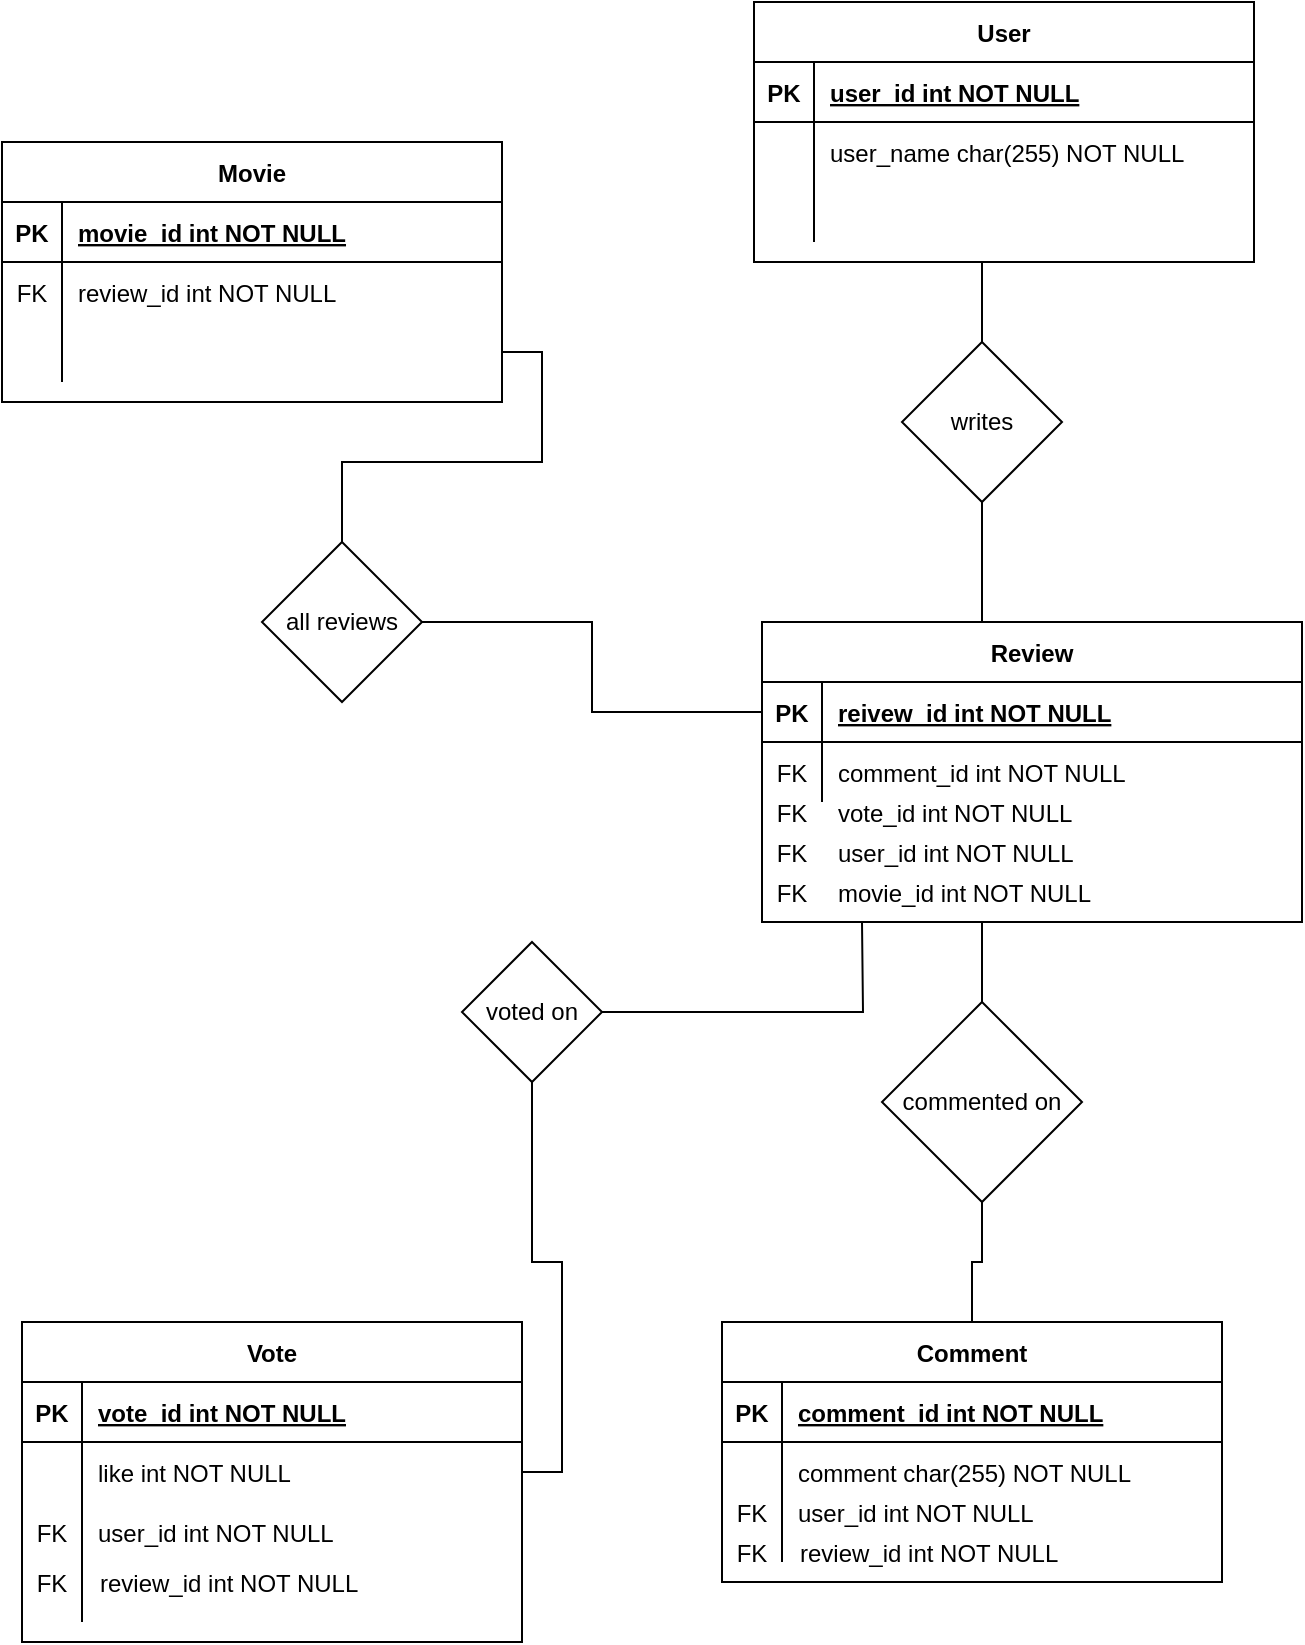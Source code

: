 <mxfile version="20.8.5" type="device"><diagram id="R2lEEEUBdFMjLlhIrx00" name="Page-1"><mxGraphModel dx="1050" dy="1673" grid="1" gridSize="10" guides="1" tooltips="1" connect="1" arrows="1" fold="1" page="1" pageScale="1" pageWidth="850" pageHeight="1100" math="0" shadow="0" extFonts="Permanent Marker^https://fonts.googleapis.com/css?family=Permanent+Marker"><root><mxCell id="0"/><mxCell id="1" parent="0"/><mxCell id="C-vyLk0tnHw3VtMMgP7b-2" value="Comment" style="shape=table;startSize=30;container=1;collapsible=1;childLayout=tableLayout;fixedRows=1;rowLines=0;fontStyle=1;align=center;resizeLast=1;" parent="1" vertex="1"><mxGeometry x="440" y="420" width="250" height="130" as="geometry"/></mxCell><mxCell id="C-vyLk0tnHw3VtMMgP7b-3" value="" style="shape=partialRectangle;collapsible=0;dropTarget=0;pointerEvents=0;fillColor=none;points=[[0,0.5],[1,0.5]];portConstraint=eastwest;top=0;left=0;right=0;bottom=1;" parent="C-vyLk0tnHw3VtMMgP7b-2" vertex="1"><mxGeometry y="30" width="250" height="30" as="geometry"/></mxCell><mxCell id="C-vyLk0tnHw3VtMMgP7b-4" value="PK" style="shape=partialRectangle;overflow=hidden;connectable=0;fillColor=none;top=0;left=0;bottom=0;right=0;fontStyle=1;" parent="C-vyLk0tnHw3VtMMgP7b-3" vertex="1"><mxGeometry width="30" height="30" as="geometry"><mxRectangle width="30" height="30" as="alternateBounds"/></mxGeometry></mxCell><mxCell id="C-vyLk0tnHw3VtMMgP7b-5" value="comment_id int NOT NULL" style="shape=partialRectangle;overflow=hidden;connectable=0;fillColor=none;top=0;left=0;bottom=0;right=0;align=left;spacingLeft=6;fontStyle=5;" parent="C-vyLk0tnHw3VtMMgP7b-3" vertex="1"><mxGeometry x="30" width="220" height="30" as="geometry"><mxRectangle width="220" height="30" as="alternateBounds"/></mxGeometry></mxCell><mxCell id="C-vyLk0tnHw3VtMMgP7b-6" value="" style="shape=partialRectangle;collapsible=0;dropTarget=0;pointerEvents=0;fillColor=none;points=[[0,0.5],[1,0.5]];portConstraint=eastwest;top=0;left=0;right=0;bottom=0;" parent="C-vyLk0tnHw3VtMMgP7b-2" vertex="1"><mxGeometry y="60" width="250" height="30" as="geometry"/></mxCell><mxCell id="C-vyLk0tnHw3VtMMgP7b-7" value="" style="shape=partialRectangle;overflow=hidden;connectable=0;fillColor=none;top=0;left=0;bottom=0;right=0;" parent="C-vyLk0tnHw3VtMMgP7b-6" vertex="1"><mxGeometry width="30" height="30" as="geometry"><mxRectangle width="30" height="30" as="alternateBounds"/></mxGeometry></mxCell><mxCell id="C-vyLk0tnHw3VtMMgP7b-8" value="comment char(255) NOT NULL" style="shape=partialRectangle;overflow=hidden;connectable=0;fillColor=none;top=0;left=0;bottom=0;right=0;align=left;spacingLeft=6;" parent="C-vyLk0tnHw3VtMMgP7b-6" vertex="1"><mxGeometry x="30" width="220" height="30" as="geometry"><mxRectangle width="220" height="30" as="alternateBounds"/></mxGeometry></mxCell><mxCell id="C-vyLk0tnHw3VtMMgP7b-9" value="" style="shape=partialRectangle;collapsible=0;dropTarget=0;pointerEvents=0;fillColor=none;points=[[0,0.5],[1,0.5]];portConstraint=eastwest;top=0;left=0;right=0;bottom=0;" parent="C-vyLk0tnHw3VtMMgP7b-2" vertex="1"><mxGeometry y="90" width="250" height="30" as="geometry"/></mxCell><mxCell id="C-vyLk0tnHw3VtMMgP7b-10" value="" style="shape=partialRectangle;overflow=hidden;connectable=0;fillColor=none;top=0;left=0;bottom=0;right=0;" parent="C-vyLk0tnHw3VtMMgP7b-9" vertex="1"><mxGeometry width="30" height="30" as="geometry"><mxRectangle width="30" height="30" as="alternateBounds"/></mxGeometry></mxCell><mxCell id="C-vyLk0tnHw3VtMMgP7b-11" value="" style="shape=partialRectangle;overflow=hidden;connectable=0;fillColor=none;top=0;left=0;bottom=0;right=0;align=left;spacingLeft=6;" parent="C-vyLk0tnHw3VtMMgP7b-9" vertex="1"><mxGeometry x="30" width="220" height="30" as="geometry"><mxRectangle width="220" height="30" as="alternateBounds"/></mxGeometry></mxCell><mxCell id="C-vyLk0tnHw3VtMMgP7b-13" value="User" style="shape=table;startSize=30;container=1;collapsible=1;childLayout=tableLayout;fixedRows=1;rowLines=0;fontStyle=1;align=center;resizeLast=1;" parent="1" vertex="1"><mxGeometry x="456" y="-240" width="250" height="130" as="geometry"/></mxCell><mxCell id="C-vyLk0tnHw3VtMMgP7b-14" value="" style="shape=partialRectangle;collapsible=0;dropTarget=0;pointerEvents=0;fillColor=none;points=[[0,0.5],[1,0.5]];portConstraint=eastwest;top=0;left=0;right=0;bottom=1;" parent="C-vyLk0tnHw3VtMMgP7b-13" vertex="1"><mxGeometry y="30" width="250" height="30" as="geometry"/></mxCell><mxCell id="C-vyLk0tnHw3VtMMgP7b-15" value="PK" style="shape=partialRectangle;overflow=hidden;connectable=0;fillColor=none;top=0;left=0;bottom=0;right=0;fontStyle=1;" parent="C-vyLk0tnHw3VtMMgP7b-14" vertex="1"><mxGeometry width="30" height="30" as="geometry"><mxRectangle width="30" height="30" as="alternateBounds"/></mxGeometry></mxCell><mxCell id="C-vyLk0tnHw3VtMMgP7b-16" value="user_id int NOT NULL" style="shape=partialRectangle;overflow=hidden;connectable=0;fillColor=none;top=0;left=0;bottom=0;right=0;align=left;spacingLeft=6;fontStyle=5;" parent="C-vyLk0tnHw3VtMMgP7b-14" vertex="1"><mxGeometry x="30" width="220" height="30" as="geometry"><mxRectangle width="220" height="30" as="alternateBounds"/></mxGeometry></mxCell><mxCell id="C-vyLk0tnHw3VtMMgP7b-17" value="" style="shape=partialRectangle;collapsible=0;dropTarget=0;pointerEvents=0;fillColor=none;points=[[0,0.5],[1,0.5]];portConstraint=eastwest;top=0;left=0;right=0;bottom=0;" parent="C-vyLk0tnHw3VtMMgP7b-13" vertex="1"><mxGeometry y="60" width="250" height="30" as="geometry"/></mxCell><mxCell id="C-vyLk0tnHw3VtMMgP7b-18" value="" style="shape=partialRectangle;overflow=hidden;connectable=0;fillColor=none;top=0;left=0;bottom=0;right=0;" parent="C-vyLk0tnHw3VtMMgP7b-17" vertex="1"><mxGeometry width="30" height="30" as="geometry"><mxRectangle width="30" height="30" as="alternateBounds"/></mxGeometry></mxCell><mxCell id="C-vyLk0tnHw3VtMMgP7b-19" value="user_name char(255) NOT NULL" style="shape=partialRectangle;overflow=hidden;connectable=0;fillColor=none;top=0;left=0;bottom=0;right=0;align=left;spacingLeft=6;" parent="C-vyLk0tnHw3VtMMgP7b-17" vertex="1"><mxGeometry x="30" width="220" height="30" as="geometry"><mxRectangle width="220" height="30" as="alternateBounds"/></mxGeometry></mxCell><mxCell id="C-vyLk0tnHw3VtMMgP7b-20" value="" style="shape=partialRectangle;collapsible=0;dropTarget=0;pointerEvents=0;fillColor=none;points=[[0,0.5],[1,0.5]];portConstraint=eastwest;top=0;left=0;right=0;bottom=0;" parent="C-vyLk0tnHw3VtMMgP7b-13" vertex="1"><mxGeometry y="90" width="250" height="30" as="geometry"/></mxCell><mxCell id="C-vyLk0tnHw3VtMMgP7b-21" value="" style="shape=partialRectangle;overflow=hidden;connectable=0;fillColor=none;top=0;left=0;bottom=0;right=0;" parent="C-vyLk0tnHw3VtMMgP7b-20" vertex="1"><mxGeometry width="30" height="30" as="geometry"><mxRectangle width="30" height="30" as="alternateBounds"/></mxGeometry></mxCell><mxCell id="C-vyLk0tnHw3VtMMgP7b-22" value="" style="shape=partialRectangle;overflow=hidden;connectable=0;fillColor=none;top=0;left=0;bottom=0;right=0;align=left;spacingLeft=6;" parent="C-vyLk0tnHw3VtMMgP7b-20" vertex="1"><mxGeometry x="30" width="220" height="30" as="geometry"><mxRectangle width="220" height="30" as="alternateBounds"/></mxGeometry></mxCell><mxCell id="C-vyLk0tnHw3VtMMgP7b-23" value="Review" style="shape=table;startSize=30;container=1;collapsible=1;childLayout=tableLayout;fixedRows=1;rowLines=0;fontStyle=1;align=center;resizeLast=1;" parent="1" vertex="1"><mxGeometry x="460" y="70" width="270" height="150" as="geometry"/></mxCell><mxCell id="C-vyLk0tnHw3VtMMgP7b-24" value="" style="shape=partialRectangle;collapsible=0;dropTarget=0;pointerEvents=0;fillColor=none;points=[[0,0.5],[1,0.5]];portConstraint=eastwest;top=0;left=0;right=0;bottom=1;" parent="C-vyLk0tnHw3VtMMgP7b-23" vertex="1"><mxGeometry y="30" width="270" height="30" as="geometry"/></mxCell><mxCell id="C-vyLk0tnHw3VtMMgP7b-25" value="PK" style="shape=partialRectangle;overflow=hidden;connectable=0;fillColor=none;top=0;left=0;bottom=0;right=0;fontStyle=1;" parent="C-vyLk0tnHw3VtMMgP7b-24" vertex="1"><mxGeometry width="30" height="30" as="geometry"><mxRectangle width="30" height="30" as="alternateBounds"/></mxGeometry></mxCell><mxCell id="C-vyLk0tnHw3VtMMgP7b-26" value="reivew_id int NOT NULL" style="shape=partialRectangle;overflow=hidden;connectable=0;fillColor=none;top=0;left=0;bottom=0;right=0;align=left;spacingLeft=6;fontStyle=5;" parent="C-vyLk0tnHw3VtMMgP7b-24" vertex="1"><mxGeometry x="30" width="240" height="30" as="geometry"><mxRectangle width="240" height="30" as="alternateBounds"/></mxGeometry></mxCell><mxCell id="C-vyLk0tnHw3VtMMgP7b-27" value="" style="shape=partialRectangle;collapsible=0;dropTarget=0;pointerEvents=0;fillColor=none;points=[[0,0.5],[1,0.5]];portConstraint=eastwest;top=0;left=0;right=0;bottom=0;" parent="C-vyLk0tnHw3VtMMgP7b-23" vertex="1"><mxGeometry y="60" width="270" height="30" as="geometry"/></mxCell><mxCell id="C-vyLk0tnHw3VtMMgP7b-28" value="FK" style="shape=partialRectangle;overflow=hidden;connectable=0;fillColor=none;top=0;left=0;bottom=0;right=0;" parent="C-vyLk0tnHw3VtMMgP7b-27" vertex="1"><mxGeometry width="30" height="30" as="geometry"><mxRectangle width="30" height="30" as="alternateBounds"/></mxGeometry></mxCell><mxCell id="C-vyLk0tnHw3VtMMgP7b-29" value="comment_id int NOT NULL" style="shape=partialRectangle;overflow=hidden;connectable=0;fillColor=none;top=0;left=0;bottom=0;right=0;align=left;spacingLeft=6;" parent="C-vyLk0tnHw3VtMMgP7b-27" vertex="1"><mxGeometry x="30" width="240" height="30" as="geometry"><mxRectangle width="240" height="30" as="alternateBounds"/></mxGeometry></mxCell><mxCell id="yyWqcUYX5Q86E5g2cRC1-1" value="Vote" style="shape=table;startSize=30;container=1;collapsible=1;childLayout=tableLayout;fixedRows=1;rowLines=0;fontStyle=1;align=center;resizeLast=1;" parent="1" vertex="1"><mxGeometry x="90" y="420" width="250" height="160" as="geometry"/></mxCell><mxCell id="yyWqcUYX5Q86E5g2cRC1-2" value="" style="shape=partialRectangle;collapsible=0;dropTarget=0;pointerEvents=0;fillColor=none;points=[[0,0.5],[1,0.5]];portConstraint=eastwest;top=0;left=0;right=0;bottom=1;" parent="yyWqcUYX5Q86E5g2cRC1-1" vertex="1"><mxGeometry y="30" width="250" height="30" as="geometry"/></mxCell><mxCell id="yyWqcUYX5Q86E5g2cRC1-3" value="PK" style="shape=partialRectangle;overflow=hidden;connectable=0;fillColor=none;top=0;left=0;bottom=0;right=0;fontStyle=1;" parent="yyWqcUYX5Q86E5g2cRC1-2" vertex="1"><mxGeometry width="30" height="30" as="geometry"><mxRectangle width="30" height="30" as="alternateBounds"/></mxGeometry></mxCell><mxCell id="yyWqcUYX5Q86E5g2cRC1-4" value="vote_id int NOT NULL" style="shape=partialRectangle;overflow=hidden;connectable=0;fillColor=none;top=0;left=0;bottom=0;right=0;align=left;spacingLeft=6;fontStyle=5;" parent="yyWqcUYX5Q86E5g2cRC1-2" vertex="1"><mxGeometry x="30" width="220" height="30" as="geometry"><mxRectangle width="220" height="30" as="alternateBounds"/></mxGeometry></mxCell><mxCell id="yyWqcUYX5Q86E5g2cRC1-8" value="" style="shape=partialRectangle;collapsible=0;dropTarget=0;pointerEvents=0;fillColor=none;points=[[0,0.5],[1,0.5]];portConstraint=eastwest;top=0;left=0;right=0;bottom=0;" parent="yyWqcUYX5Q86E5g2cRC1-1" vertex="1"><mxGeometry y="60" width="250" height="30" as="geometry"/></mxCell><mxCell id="yyWqcUYX5Q86E5g2cRC1-9" value="" style="shape=partialRectangle;overflow=hidden;connectable=0;fillColor=none;top=0;left=0;bottom=0;right=0;" parent="yyWqcUYX5Q86E5g2cRC1-8" vertex="1"><mxGeometry width="30" height="30" as="geometry"><mxRectangle width="30" height="30" as="alternateBounds"/></mxGeometry></mxCell><mxCell id="yyWqcUYX5Q86E5g2cRC1-10" value="like int NOT NULL " style="shape=partialRectangle;overflow=hidden;connectable=0;fillColor=none;top=0;left=0;bottom=0;right=0;align=left;spacingLeft=6;" parent="yyWqcUYX5Q86E5g2cRC1-8" vertex="1"><mxGeometry x="30" width="220" height="30" as="geometry"><mxRectangle width="220" height="30" as="alternateBounds"/></mxGeometry></mxCell><mxCell id="yyWqcUYX5Q86E5g2cRC1-29" value="" style="shape=partialRectangle;collapsible=0;dropTarget=0;pointerEvents=0;fillColor=none;points=[[0,0.5],[1,0.5]];portConstraint=eastwest;top=0;left=0;right=0;bottom=0;" parent="yyWqcUYX5Q86E5g2cRC1-1" vertex="1"><mxGeometry y="90" width="250" height="30" as="geometry"/></mxCell><mxCell id="yyWqcUYX5Q86E5g2cRC1-30" value="" style="shape=partialRectangle;overflow=hidden;connectable=0;fillColor=none;top=0;left=0;bottom=0;right=0;" parent="yyWqcUYX5Q86E5g2cRC1-29" vertex="1"><mxGeometry width="30" height="30" as="geometry"><mxRectangle width="30" height="30" as="alternateBounds"/></mxGeometry></mxCell><mxCell id="yyWqcUYX5Q86E5g2cRC1-31" value="user_id int NOT NULL" style="shape=partialRectangle;overflow=hidden;connectable=0;fillColor=none;top=0;left=0;bottom=0;right=0;align=left;spacingLeft=6;" parent="yyWqcUYX5Q86E5g2cRC1-29" vertex="1"><mxGeometry x="30" width="220" height="30" as="geometry"><mxRectangle width="220" height="30" as="alternateBounds"/></mxGeometry></mxCell><mxCell id="yyWqcUYX5Q86E5g2cRC1-5" value="" style="shape=partialRectangle;collapsible=0;dropTarget=0;pointerEvents=0;fillColor=none;points=[[0,0.5],[1,0.5]];portConstraint=eastwest;top=0;left=0;right=0;bottom=0;" parent="yyWqcUYX5Q86E5g2cRC1-1" vertex="1"><mxGeometry y="120" width="250" height="30" as="geometry"/></mxCell><mxCell id="yyWqcUYX5Q86E5g2cRC1-6" value="" style="shape=partialRectangle;overflow=hidden;connectable=0;fillColor=none;top=0;left=0;bottom=0;right=0;" parent="yyWqcUYX5Q86E5g2cRC1-5" vertex="1"><mxGeometry width="30" height="30" as="geometry"><mxRectangle width="30" height="30" as="alternateBounds"/></mxGeometry></mxCell><mxCell id="yyWqcUYX5Q86E5g2cRC1-7" value="" style="shape=partialRectangle;overflow=hidden;connectable=0;fillColor=none;top=0;left=0;bottom=0;right=0;align=left;spacingLeft=6;" parent="yyWqcUYX5Q86E5g2cRC1-5" vertex="1"><mxGeometry x="30" width="220" height="30" as="geometry"><mxRectangle width="220" height="30" as="alternateBounds"/></mxGeometry></mxCell><mxCell id="yyWqcUYX5Q86E5g2cRC1-12" value="FK" style="shape=partialRectangle;overflow=hidden;connectable=0;fillColor=none;top=0;left=0;bottom=0;right=0;" parent="1" vertex="1"><mxGeometry x="460" y="150" width="30" height="30" as="geometry"><mxRectangle width="30" height="30" as="alternateBounds"/></mxGeometry></mxCell><mxCell id="yyWqcUYX5Q86E5g2cRC1-20" value="vote_id int NOT NULL" style="shape=partialRectangle;overflow=hidden;connectable=0;fillColor=none;top=0;left=0;bottom=0;right=0;align=left;spacingLeft=6;" parent="1" vertex="1"><mxGeometry x="490" y="150" width="225" height="30" as="geometry"><mxRectangle width="225" height="30" as="alternateBounds"/></mxGeometry></mxCell><mxCell id="yyWqcUYX5Q86E5g2cRC1-25" style="edgeStyle=orthogonalEdgeStyle;rounded=0;orthogonalLoop=1;jettySize=auto;html=1;endArrow=none;endFill=0;" parent="1" source="yyWqcUYX5Q86E5g2cRC1-21" edge="1"><mxGeometry relative="1" as="geometry"><mxPoint x="570" y="220" as="targetPoint"/></mxGeometry></mxCell><mxCell id="yyWqcUYX5Q86E5g2cRC1-26" style="edgeStyle=orthogonalEdgeStyle;rounded=0;orthogonalLoop=1;jettySize=auto;html=1;entryX=0.5;entryY=0;entryDx=0;entryDy=0;endArrow=none;endFill=0;" parent="1" source="yyWqcUYX5Q86E5g2cRC1-21" target="C-vyLk0tnHw3VtMMgP7b-2" edge="1"><mxGeometry relative="1" as="geometry"/></mxCell><mxCell id="yyWqcUYX5Q86E5g2cRC1-21" value="commented on" style="rhombus;whiteSpace=wrap;html=1;" parent="1" vertex="1"><mxGeometry x="520" y="260" width="100" height="100" as="geometry"/></mxCell><mxCell id="yyWqcUYX5Q86E5g2cRC1-28" style="edgeStyle=orthogonalEdgeStyle;rounded=0;orthogonalLoop=1;jettySize=auto;html=1;endArrow=none;endFill=0;" parent="1" source="yyWqcUYX5Q86E5g2cRC1-22" target="yyWqcUYX5Q86E5g2cRC1-8" edge="1"><mxGeometry relative="1" as="geometry"><mxPoint x="150" y="145" as="targetPoint"/></mxGeometry></mxCell><mxCell id="yyWqcUYX5Q86E5g2cRC1-33" style="edgeStyle=orthogonalEdgeStyle;rounded=0;orthogonalLoop=1;jettySize=auto;html=1;endArrow=none;endFill=0;" parent="1" source="yyWqcUYX5Q86E5g2cRC1-22" edge="1"><mxGeometry relative="1" as="geometry"><mxPoint x="510" y="220" as="targetPoint"/></mxGeometry></mxCell><mxCell id="yyWqcUYX5Q86E5g2cRC1-22" value="voted on" style="rhombus;whiteSpace=wrap;html=1;" parent="1" vertex="1"><mxGeometry x="310" y="230" width="70" height="70" as="geometry"/></mxCell><mxCell id="yyWqcUYX5Q86E5g2cRC1-23" value="FK" style="shape=partialRectangle;overflow=hidden;connectable=0;fillColor=none;top=0;left=0;bottom=0;right=0;" parent="1" vertex="1"><mxGeometry x="440" y="500" width="30" height="30" as="geometry"><mxRectangle width="30" height="30" as="alternateBounds"/></mxGeometry></mxCell><mxCell id="yyWqcUYX5Q86E5g2cRC1-24" value="user_id int NOT NULL" style="shape=partialRectangle;overflow=hidden;connectable=0;fillColor=none;top=0;left=0;bottom=0;right=0;align=left;spacingLeft=6;" parent="1" vertex="1"><mxGeometry x="470" y="500" width="220" height="30" as="geometry"><mxRectangle width="220" height="30" as="alternateBounds"/></mxGeometry></mxCell><mxCell id="yyWqcUYX5Q86E5g2cRC1-32" value="FK" style="shape=partialRectangle;overflow=hidden;connectable=0;fillColor=none;top=0;left=0;bottom=0;right=0;" parent="1" vertex="1"><mxGeometry x="90" y="510" width="30" height="30" as="geometry"><mxRectangle width="30" height="30" as="alternateBounds"/></mxGeometry></mxCell><mxCell id="yyWqcUYX5Q86E5g2cRC1-35" style="edgeStyle=orthogonalEdgeStyle;rounded=0;orthogonalLoop=1;jettySize=auto;html=1;endArrow=none;endFill=0;" parent="1" source="yyWqcUYX5Q86E5g2cRC1-34" edge="1"><mxGeometry relative="1" as="geometry"><mxPoint x="570" y="-110" as="targetPoint"/></mxGeometry></mxCell><mxCell id="yyWqcUYX5Q86E5g2cRC1-42" style="edgeStyle=orthogonalEdgeStyle;rounded=0;orthogonalLoop=1;jettySize=auto;html=1;endArrow=none;endFill=0;" parent="1" source="yyWqcUYX5Q86E5g2cRC1-34" target="C-vyLk0tnHw3VtMMgP7b-23" edge="1"><mxGeometry relative="1" as="geometry"><Array as="points"><mxPoint x="570" y="50"/><mxPoint x="570" y="50"/></Array></mxGeometry></mxCell><mxCell id="yyWqcUYX5Q86E5g2cRC1-34" value="writes" style="rhombus;whiteSpace=wrap;html=1;" parent="1" vertex="1"><mxGeometry x="530" y="-70" width="80" height="80" as="geometry"/></mxCell><mxCell id="yyWqcUYX5Q86E5g2cRC1-37" value="FK" style="shape=partialRectangle;overflow=hidden;connectable=0;fillColor=none;top=0;left=0;bottom=0;right=0;" parent="1" vertex="1"><mxGeometry x="460" y="170" width="30" height="30" as="geometry"><mxRectangle width="30" height="30" as="alternateBounds"/></mxGeometry></mxCell><mxCell id="yyWqcUYX5Q86E5g2cRC1-38" value="user_id int NOT NULL" style="shape=partialRectangle;overflow=hidden;connectable=0;fillColor=none;top=0;left=0;bottom=0;right=0;align=left;spacingLeft=6;" parent="1" vertex="1"><mxGeometry x="490" y="170" width="240" height="30" as="geometry"><mxRectangle width="225" height="30" as="alternateBounds"/></mxGeometry></mxCell><mxCell id="yyWqcUYX5Q86E5g2cRC1-56" style="edgeStyle=orthogonalEdgeStyle;rounded=0;orthogonalLoop=1;jettySize=auto;html=1;entryX=0;entryY=0.5;entryDx=0;entryDy=0;endArrow=none;endFill=0;" parent="1" source="yyWqcUYX5Q86E5g2cRC1-41" target="C-vyLk0tnHw3VtMMgP7b-24" edge="1"><mxGeometry relative="1" as="geometry"/></mxCell><mxCell id="yyWqcUYX5Q86E5g2cRC1-41" value="all reviews" style="rhombus;whiteSpace=wrap;html=1;" parent="1" vertex="1"><mxGeometry x="210" y="30" width="80" height="80" as="geometry"/></mxCell><mxCell id="yyWqcUYX5Q86E5g2cRC1-43" value="Movie" style="shape=table;startSize=30;container=1;collapsible=1;childLayout=tableLayout;fixedRows=1;rowLines=0;fontStyle=1;align=center;resizeLast=1;" parent="1" vertex="1"><mxGeometry x="80" y="-170" width="250" height="130" as="geometry"/></mxCell><mxCell id="yyWqcUYX5Q86E5g2cRC1-44" value="" style="shape=partialRectangle;collapsible=0;dropTarget=0;pointerEvents=0;fillColor=none;points=[[0,0.5],[1,0.5]];portConstraint=eastwest;top=0;left=0;right=0;bottom=1;" parent="yyWqcUYX5Q86E5g2cRC1-43" vertex="1"><mxGeometry y="30" width="250" height="30" as="geometry"/></mxCell><mxCell id="yyWqcUYX5Q86E5g2cRC1-45" value="PK" style="shape=partialRectangle;overflow=hidden;connectable=0;fillColor=none;top=0;left=0;bottom=0;right=0;fontStyle=1;" parent="yyWqcUYX5Q86E5g2cRC1-44" vertex="1"><mxGeometry width="30" height="30" as="geometry"><mxRectangle width="30" height="30" as="alternateBounds"/></mxGeometry></mxCell><mxCell id="yyWqcUYX5Q86E5g2cRC1-46" value="movie_id int NOT NULL" style="shape=partialRectangle;overflow=hidden;connectable=0;fillColor=none;top=0;left=0;bottom=0;right=0;align=left;spacingLeft=6;fontStyle=5;" parent="yyWqcUYX5Q86E5g2cRC1-44" vertex="1"><mxGeometry x="30" width="220" height="30" as="geometry"><mxRectangle width="220" height="30" as="alternateBounds"/></mxGeometry></mxCell><mxCell id="yyWqcUYX5Q86E5g2cRC1-47" value="" style="shape=partialRectangle;collapsible=0;dropTarget=0;pointerEvents=0;fillColor=none;points=[[0,0.5],[1,0.5]];portConstraint=eastwest;top=0;left=0;right=0;bottom=0;" parent="yyWqcUYX5Q86E5g2cRC1-43" vertex="1"><mxGeometry y="60" width="250" height="30" as="geometry"/></mxCell><mxCell id="yyWqcUYX5Q86E5g2cRC1-48" value="" style="shape=partialRectangle;overflow=hidden;connectable=0;fillColor=none;top=0;left=0;bottom=0;right=0;" parent="yyWqcUYX5Q86E5g2cRC1-47" vertex="1"><mxGeometry width="30" height="30" as="geometry"><mxRectangle width="30" height="30" as="alternateBounds"/></mxGeometry></mxCell><mxCell id="yyWqcUYX5Q86E5g2cRC1-49" value="review_id int NOT NULL" style="shape=partialRectangle;overflow=hidden;connectable=0;fillColor=none;top=0;left=0;bottom=0;right=0;align=left;spacingLeft=6;" parent="yyWqcUYX5Q86E5g2cRC1-47" vertex="1"><mxGeometry x="30" width="220" height="30" as="geometry"><mxRectangle width="220" height="30" as="alternateBounds"/></mxGeometry></mxCell><mxCell id="yyWqcUYX5Q86E5g2cRC1-50" value="" style="shape=partialRectangle;collapsible=0;dropTarget=0;pointerEvents=0;fillColor=none;points=[[0,0.5],[1,0.5]];portConstraint=eastwest;top=0;left=0;right=0;bottom=0;" parent="yyWqcUYX5Q86E5g2cRC1-43" vertex="1"><mxGeometry y="90" width="250" height="30" as="geometry"/></mxCell><mxCell id="yyWqcUYX5Q86E5g2cRC1-51" value="" style="shape=partialRectangle;overflow=hidden;connectable=0;fillColor=none;top=0;left=0;bottom=0;right=0;" parent="yyWqcUYX5Q86E5g2cRC1-50" vertex="1"><mxGeometry width="30" height="30" as="geometry"><mxRectangle width="30" height="30" as="alternateBounds"/></mxGeometry></mxCell><mxCell id="yyWqcUYX5Q86E5g2cRC1-52" value="" style="shape=partialRectangle;overflow=hidden;connectable=0;fillColor=none;top=0;left=0;bottom=0;right=0;align=left;spacingLeft=6;" parent="yyWqcUYX5Q86E5g2cRC1-50" vertex="1"><mxGeometry x="30" width="220" height="30" as="geometry"><mxRectangle width="220" height="30" as="alternateBounds"/></mxGeometry></mxCell><mxCell id="yyWqcUYX5Q86E5g2cRC1-53" value="FK" style="shape=partialRectangle;overflow=hidden;connectable=0;fillColor=none;top=0;left=0;bottom=0;right=0;" parent="1" vertex="1"><mxGeometry x="80" y="-110" width="30" height="30" as="geometry"><mxRectangle width="30" height="30" as="alternateBounds"/></mxGeometry></mxCell><mxCell id="yyWqcUYX5Q86E5g2cRC1-55" style="edgeStyle=orthogonalEdgeStyle;rounded=0;orthogonalLoop=1;jettySize=auto;html=1;endArrow=none;endFill=0;" parent="1" source="yyWqcUYX5Q86E5g2cRC1-50" target="yyWqcUYX5Q86E5g2cRC1-41" edge="1"><mxGeometry relative="1" as="geometry"/></mxCell><mxCell id="yyWqcUYX5Q86E5g2cRC1-57" value="FK" style="shape=partialRectangle;overflow=hidden;connectable=0;fillColor=none;top=0;left=0;bottom=0;right=0;" parent="1" vertex="1"><mxGeometry x="440" y="520" width="30" height="30" as="geometry"><mxRectangle width="30" height="30" as="alternateBounds"/></mxGeometry></mxCell><mxCell id="yyWqcUYX5Q86E5g2cRC1-58" value="review_id int NOT NULL" style="shape=partialRectangle;overflow=hidden;connectable=0;fillColor=none;top=0;left=0;bottom=0;right=0;align=left;spacingLeft=6;" parent="1" vertex="1"><mxGeometry x="471" y="520" width="220" height="30" as="geometry"><mxRectangle width="220" height="30" as="alternateBounds"/></mxGeometry></mxCell><mxCell id="yyWqcUYX5Q86E5g2cRC1-59" value="FK" style="shape=partialRectangle;overflow=hidden;connectable=0;fillColor=none;top=0;left=0;bottom=0;right=0;" parent="1" vertex="1"><mxGeometry x="90" y="535" width="30" height="30" as="geometry"><mxRectangle width="30" height="30" as="alternateBounds"/></mxGeometry></mxCell><mxCell id="yyWqcUYX5Q86E5g2cRC1-60" value="review_id int NOT NULL" style="shape=partialRectangle;overflow=hidden;connectable=0;fillColor=none;top=0;left=0;bottom=0;right=0;align=left;spacingLeft=6;" parent="1" vertex="1"><mxGeometry x="121" y="535" width="220" height="30" as="geometry"><mxRectangle width="220" height="30" as="alternateBounds"/></mxGeometry></mxCell><mxCell id="yyWqcUYX5Q86E5g2cRC1-61" value="FK" style="shape=partialRectangle;overflow=hidden;connectable=0;fillColor=none;top=0;left=0;bottom=0;right=0;" parent="1" vertex="1"><mxGeometry x="460" y="190" width="30" height="30" as="geometry"><mxRectangle width="30" height="30" as="alternateBounds"/></mxGeometry></mxCell><mxCell id="yyWqcUYX5Q86E5g2cRC1-62" value="movie_id int NOT NULL" style="shape=partialRectangle;overflow=hidden;connectable=0;fillColor=none;top=0;left=0;bottom=0;right=0;align=left;spacingLeft=6;" parent="1" vertex="1"><mxGeometry x="490" y="190" width="240" height="30" as="geometry"><mxRectangle width="225" height="30" as="alternateBounds"/></mxGeometry></mxCell></root></mxGraphModel></diagram></mxfile>